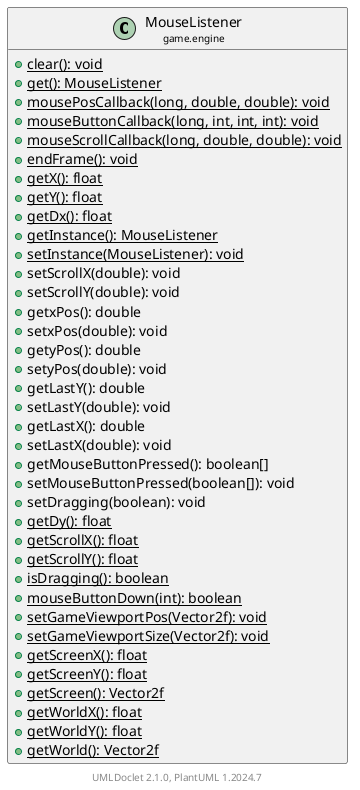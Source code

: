 @startuml
    set namespaceSeparator none
    hide empty fields
    hide empty methods

    class "<size:14>MouseListener\n<size:10>game.engine" as game.engine.MouseListener [[MouseListener.html]] {
        {static} +clear(): void
        {static} +get(): MouseListener
        {static} +mousePosCallback(long, double, double): void
        {static} +mouseButtonCallback(long, int, int, int): void
        {static} +mouseScrollCallback(long, double, double): void
        {static} +endFrame(): void
        {static} +getX(): float
        {static} +getY(): float
        {static} +getDx(): float
        {static} +getInstance(): MouseListener
        {static} +setInstance(MouseListener): void
        +setScrollX(double): void
        +setScrollY(double): void
        +getxPos(): double
        +setxPos(double): void
        +getyPos(): double
        +setyPos(double): void
        +getLastY(): double
        +setLastY(double): void
        +getLastX(): double
        +setLastX(double): void
        +getMouseButtonPressed(): boolean[]
        +setMouseButtonPressed(boolean[]): void
        +setDragging(boolean): void
        {static} +getDy(): float
        {static} +getScrollX(): float
        {static} +getScrollY(): float
        {static} +isDragging(): boolean
        {static} +mouseButtonDown(int): boolean
        {static} +setGameViewportPos(Vector2f): void
        {static} +setGameViewportSize(Vector2f): void
        {static} +getScreenX(): float
        {static} +getScreenY(): float
        {static} +getScreen(): Vector2f
        {static} +getWorldX(): float
        {static} +getWorldY(): float
        {static} +getWorld(): Vector2f
    }

    center footer UMLDoclet 2.1.0, PlantUML %version()
@enduml
